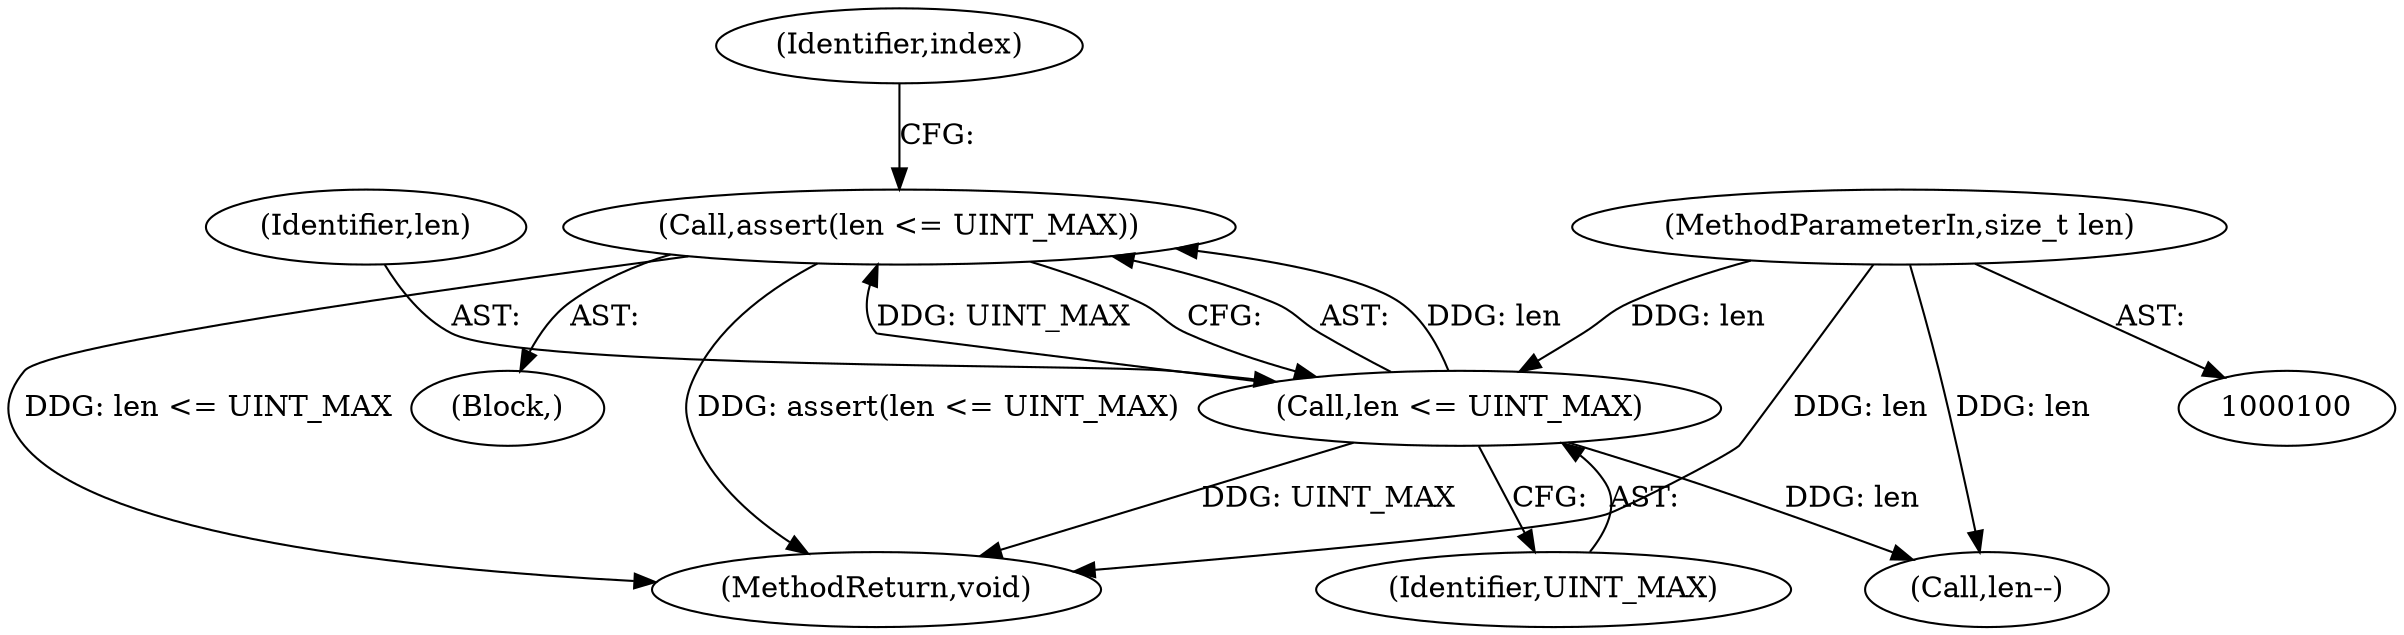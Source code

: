 digraph "0_redis_5ccb6f7a791bf3490357b00a898885759d98bab0@API" {
"1000105" [label="(Call,assert(len <= UINT_MAX))"];
"1000106" [label="(Call,len <= UINT_MAX)"];
"1000103" [label="(MethodParameterIn,size_t len)"];
"1000106" [label="(Call,len <= UINT_MAX)"];
"1000105" [label="(Call,assert(len <= UINT_MAX))"];
"1000139" [label="(MethodReturn,void)"];
"1000104" [label="(Block,)"];
"1000120" [label="(Call,len--)"];
"1000108" [label="(Identifier,UINT_MAX)"];
"1000107" [label="(Identifier,len)"];
"1000103" [label="(MethodParameterIn,size_t len)"];
"1000111" [label="(Identifier,index)"];
"1000105" -> "1000104"  [label="AST: "];
"1000105" -> "1000106"  [label="CFG: "];
"1000106" -> "1000105"  [label="AST: "];
"1000111" -> "1000105"  [label="CFG: "];
"1000105" -> "1000139"  [label="DDG: assert(len <= UINT_MAX)"];
"1000105" -> "1000139"  [label="DDG: len <= UINT_MAX"];
"1000106" -> "1000105"  [label="DDG: len"];
"1000106" -> "1000105"  [label="DDG: UINT_MAX"];
"1000106" -> "1000108"  [label="CFG: "];
"1000107" -> "1000106"  [label="AST: "];
"1000108" -> "1000106"  [label="AST: "];
"1000106" -> "1000139"  [label="DDG: UINT_MAX"];
"1000103" -> "1000106"  [label="DDG: len"];
"1000106" -> "1000120"  [label="DDG: len"];
"1000103" -> "1000100"  [label="AST: "];
"1000103" -> "1000139"  [label="DDG: len"];
"1000103" -> "1000120"  [label="DDG: len"];
}

